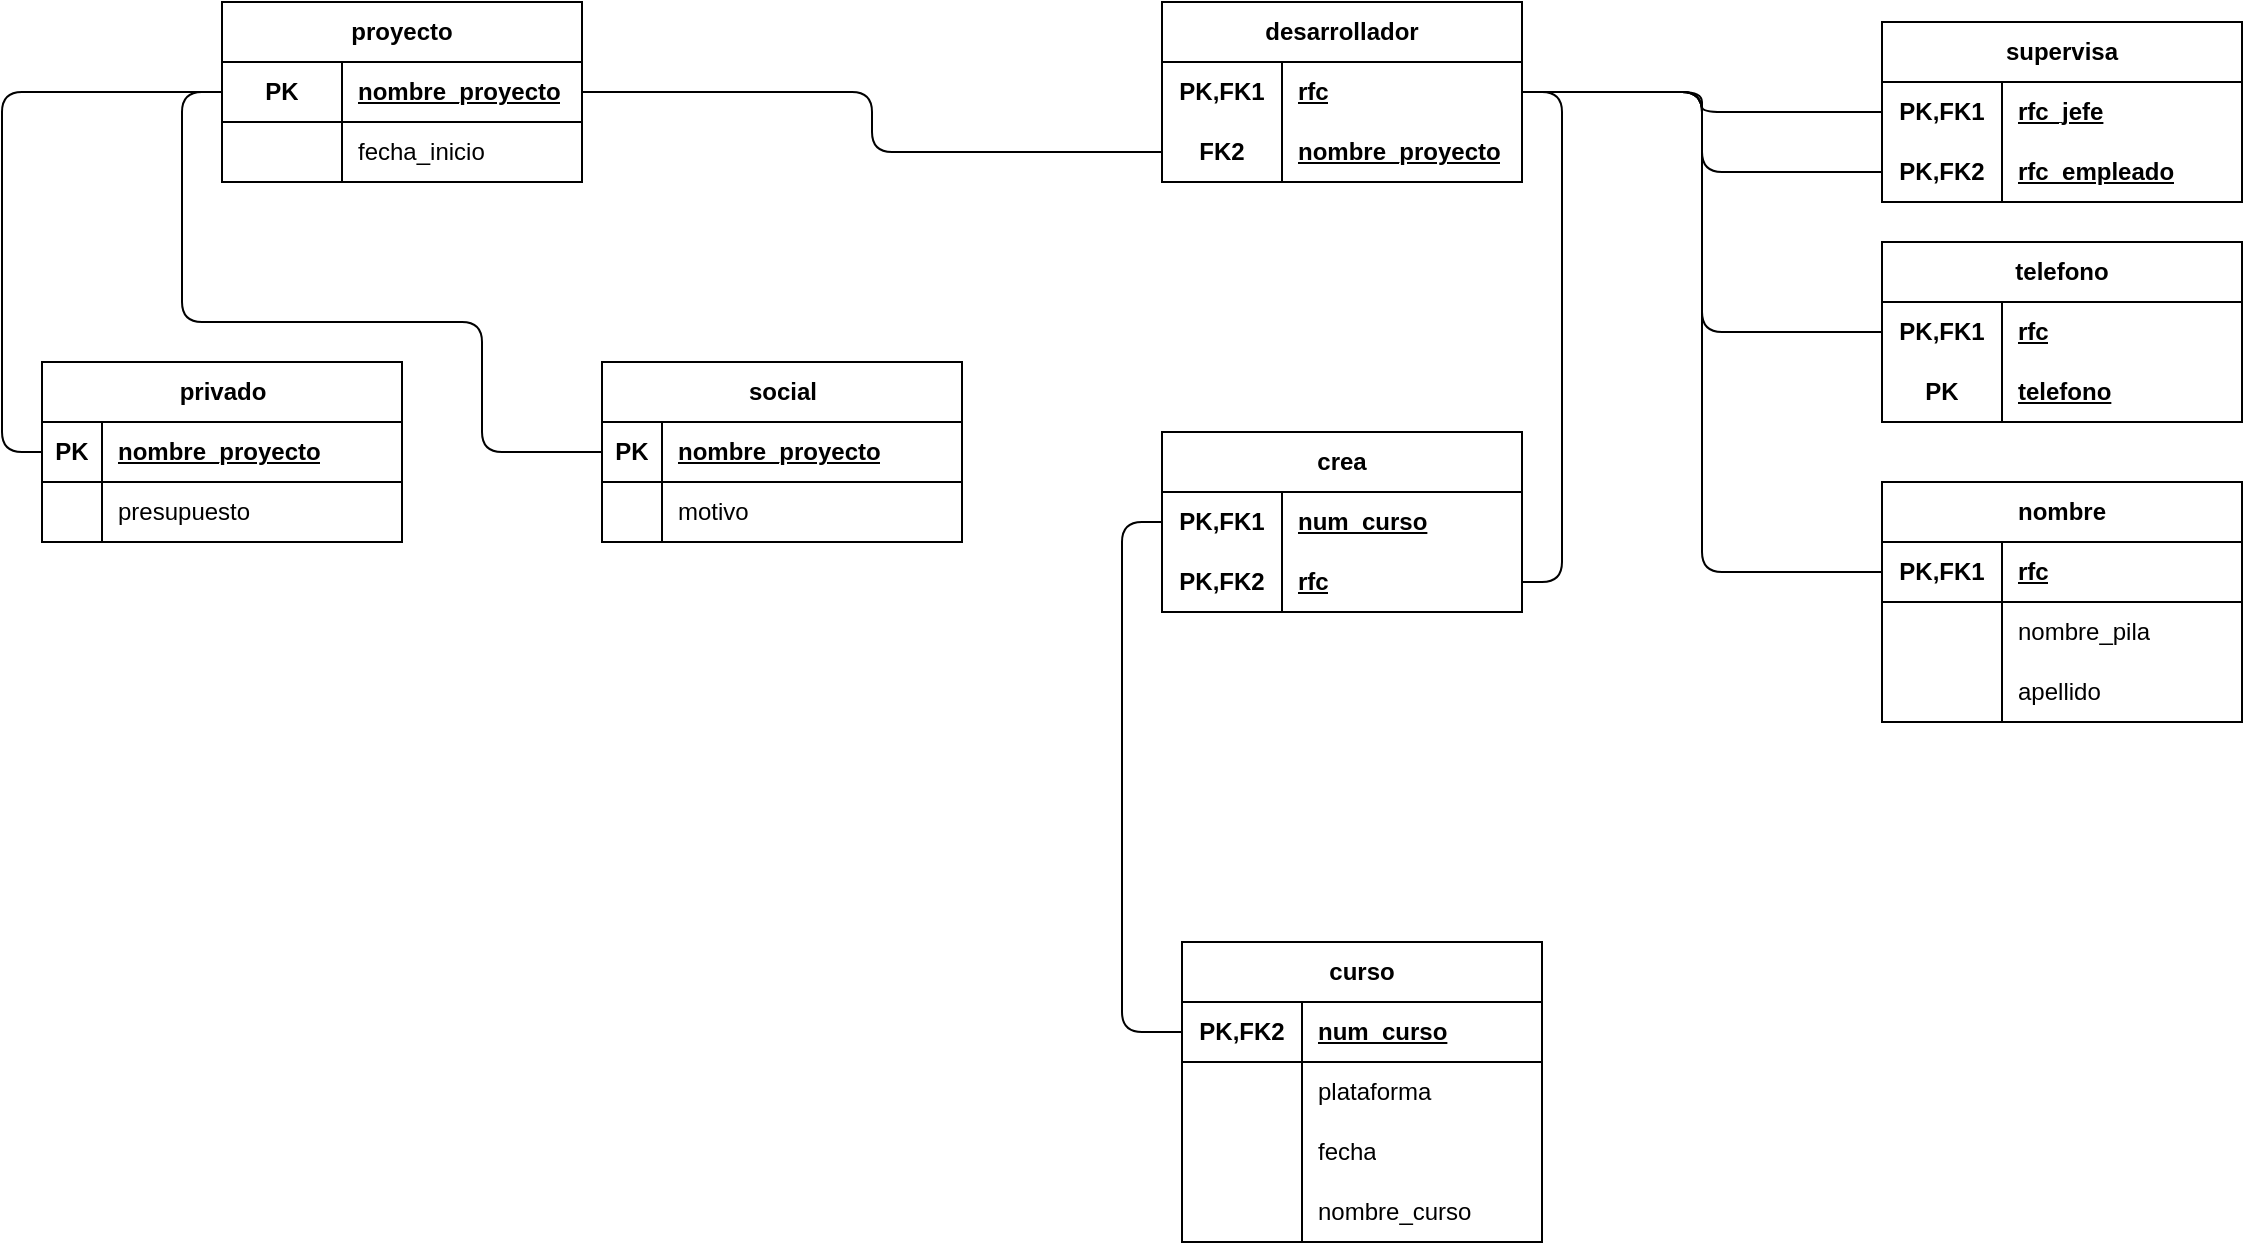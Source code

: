 <mxfile version="24.6.4" type="github">
  <diagram name="Page-1" id="hgh61pcMqSlINX2_QWBn">
    <mxGraphModel dx="1434" dy="789" grid="1" gridSize="10" guides="1" tooltips="1" connect="1" arrows="1" fold="1" page="1" pageScale="1" pageWidth="850" pageHeight="1100" math="0" shadow="0">
      <root>
        <mxCell id="0" />
        <mxCell id="1" parent="0" />
        <mxCell id="mCcrClOhop8i0jQjY_OR-14" value="curso" style="shape=table;startSize=30;container=1;collapsible=1;childLayout=tableLayout;fixedRows=1;rowLines=0;fontStyle=1;align=center;resizeLast=1;html=1;whiteSpace=wrap;" vertex="1" parent="1">
          <mxGeometry x="680" y="650" width="180" height="150" as="geometry" />
        </mxCell>
        <mxCell id="mCcrClOhop8i0jQjY_OR-18" value="" style="shape=tableRow;horizontal=0;startSize=0;swimlaneHead=0;swimlaneBody=0;fillColor=none;collapsible=0;dropTarget=0;points=[[0,0.5],[1,0.5]];portConstraint=eastwest;top=0;left=0;right=0;bottom=1;html=1;" vertex="1" parent="mCcrClOhop8i0jQjY_OR-14">
          <mxGeometry y="30" width="180" height="30" as="geometry" />
        </mxCell>
        <mxCell id="mCcrClOhop8i0jQjY_OR-19" value="PK,FK2" style="shape=partialRectangle;connectable=0;fillColor=none;top=0;left=0;bottom=0;right=0;fontStyle=1;overflow=hidden;html=1;whiteSpace=wrap;" vertex="1" parent="mCcrClOhop8i0jQjY_OR-18">
          <mxGeometry width="60" height="30" as="geometry">
            <mxRectangle width="60" height="30" as="alternateBounds" />
          </mxGeometry>
        </mxCell>
        <mxCell id="mCcrClOhop8i0jQjY_OR-20" value="num_curso" style="shape=partialRectangle;connectable=0;fillColor=none;top=0;left=0;bottom=0;right=0;align=left;spacingLeft=6;fontStyle=5;overflow=hidden;html=1;whiteSpace=wrap;" vertex="1" parent="mCcrClOhop8i0jQjY_OR-18">
          <mxGeometry x="60" width="120" height="30" as="geometry">
            <mxRectangle width="120" height="30" as="alternateBounds" />
          </mxGeometry>
        </mxCell>
        <mxCell id="mCcrClOhop8i0jQjY_OR-21" value="" style="shape=tableRow;horizontal=0;startSize=0;swimlaneHead=0;swimlaneBody=0;fillColor=none;collapsible=0;dropTarget=0;points=[[0,0.5],[1,0.5]];portConstraint=eastwest;top=0;left=0;right=0;bottom=0;html=1;" vertex="1" parent="mCcrClOhop8i0jQjY_OR-14">
          <mxGeometry y="60" width="180" height="30" as="geometry" />
        </mxCell>
        <mxCell id="mCcrClOhop8i0jQjY_OR-22" value="" style="shape=partialRectangle;connectable=0;fillColor=none;top=0;left=0;bottom=0;right=0;editable=1;overflow=hidden;html=1;whiteSpace=wrap;" vertex="1" parent="mCcrClOhop8i0jQjY_OR-21">
          <mxGeometry width="60" height="30" as="geometry">
            <mxRectangle width="60" height="30" as="alternateBounds" />
          </mxGeometry>
        </mxCell>
        <mxCell id="mCcrClOhop8i0jQjY_OR-23" value="plataforma" style="shape=partialRectangle;connectable=0;fillColor=none;top=0;left=0;bottom=0;right=0;align=left;spacingLeft=6;overflow=hidden;html=1;whiteSpace=wrap;" vertex="1" parent="mCcrClOhop8i0jQjY_OR-21">
          <mxGeometry x="60" width="120" height="30" as="geometry">
            <mxRectangle width="120" height="30" as="alternateBounds" />
          </mxGeometry>
        </mxCell>
        <mxCell id="mCcrClOhop8i0jQjY_OR-24" value="" style="shape=tableRow;horizontal=0;startSize=0;swimlaneHead=0;swimlaneBody=0;fillColor=none;collapsible=0;dropTarget=0;points=[[0,0.5],[1,0.5]];portConstraint=eastwest;top=0;left=0;right=0;bottom=0;html=1;" vertex="1" parent="mCcrClOhop8i0jQjY_OR-14">
          <mxGeometry y="90" width="180" height="30" as="geometry" />
        </mxCell>
        <mxCell id="mCcrClOhop8i0jQjY_OR-25" value="" style="shape=partialRectangle;connectable=0;fillColor=none;top=0;left=0;bottom=0;right=0;editable=1;overflow=hidden;html=1;whiteSpace=wrap;" vertex="1" parent="mCcrClOhop8i0jQjY_OR-24">
          <mxGeometry width="60" height="30" as="geometry">
            <mxRectangle width="60" height="30" as="alternateBounds" />
          </mxGeometry>
        </mxCell>
        <mxCell id="mCcrClOhop8i0jQjY_OR-26" value="fecha" style="shape=partialRectangle;connectable=0;fillColor=none;top=0;left=0;bottom=0;right=0;align=left;spacingLeft=6;overflow=hidden;html=1;whiteSpace=wrap;" vertex="1" parent="mCcrClOhop8i0jQjY_OR-24">
          <mxGeometry x="60" width="120" height="30" as="geometry">
            <mxRectangle width="120" height="30" as="alternateBounds" />
          </mxGeometry>
        </mxCell>
        <mxCell id="mCcrClOhop8i0jQjY_OR-141" value="" style="shape=tableRow;horizontal=0;startSize=0;swimlaneHead=0;swimlaneBody=0;fillColor=none;collapsible=0;dropTarget=0;points=[[0,0.5],[1,0.5]];portConstraint=eastwest;top=0;left=0;right=0;bottom=0;html=1;" vertex="1" parent="mCcrClOhop8i0jQjY_OR-14">
          <mxGeometry y="120" width="180" height="30" as="geometry" />
        </mxCell>
        <mxCell id="mCcrClOhop8i0jQjY_OR-142" value="" style="shape=partialRectangle;connectable=0;fillColor=none;top=0;left=0;bottom=0;right=0;editable=1;overflow=hidden;html=1;whiteSpace=wrap;" vertex="1" parent="mCcrClOhop8i0jQjY_OR-141">
          <mxGeometry width="60" height="30" as="geometry">
            <mxRectangle width="60" height="30" as="alternateBounds" />
          </mxGeometry>
        </mxCell>
        <mxCell id="mCcrClOhop8i0jQjY_OR-143" value="nombre_curso" style="shape=partialRectangle;connectable=0;fillColor=none;top=0;left=0;bottom=0;right=0;align=left;spacingLeft=6;overflow=hidden;html=1;whiteSpace=wrap;" vertex="1" parent="mCcrClOhop8i0jQjY_OR-141">
          <mxGeometry x="60" width="120" height="30" as="geometry">
            <mxRectangle width="120" height="30" as="alternateBounds" />
          </mxGeometry>
        </mxCell>
        <mxCell id="mCcrClOhop8i0jQjY_OR-27" value="proyecto" style="shape=table;startSize=30;container=1;collapsible=1;childLayout=tableLayout;fixedRows=1;rowLines=0;fontStyle=1;align=center;resizeLast=1;html=1;whiteSpace=wrap;" vertex="1" parent="1">
          <mxGeometry x="200" y="180" width="180" height="90" as="geometry" />
        </mxCell>
        <mxCell id="mCcrClOhop8i0jQjY_OR-31" value="" style="shape=tableRow;horizontal=0;startSize=0;swimlaneHead=0;swimlaneBody=0;fillColor=none;collapsible=0;dropTarget=0;points=[[0,0.5],[1,0.5]];portConstraint=eastwest;top=0;left=0;right=0;bottom=1;html=1;" vertex="1" parent="mCcrClOhop8i0jQjY_OR-27">
          <mxGeometry y="30" width="180" height="30" as="geometry" />
        </mxCell>
        <mxCell id="mCcrClOhop8i0jQjY_OR-32" value="PK" style="shape=partialRectangle;connectable=0;fillColor=none;top=0;left=0;bottom=0;right=0;fontStyle=1;overflow=hidden;html=1;whiteSpace=wrap;" vertex="1" parent="mCcrClOhop8i0jQjY_OR-31">
          <mxGeometry width="60" height="30" as="geometry">
            <mxRectangle width="60" height="30" as="alternateBounds" />
          </mxGeometry>
        </mxCell>
        <mxCell id="mCcrClOhop8i0jQjY_OR-33" value="nombre_proyecto" style="shape=partialRectangle;connectable=0;fillColor=none;top=0;left=0;bottom=0;right=0;align=left;spacingLeft=6;fontStyle=5;overflow=hidden;html=1;whiteSpace=wrap;" vertex="1" parent="mCcrClOhop8i0jQjY_OR-31">
          <mxGeometry x="60" width="120" height="30" as="geometry">
            <mxRectangle width="120" height="30" as="alternateBounds" />
          </mxGeometry>
        </mxCell>
        <mxCell id="mCcrClOhop8i0jQjY_OR-34" value="" style="shape=tableRow;horizontal=0;startSize=0;swimlaneHead=0;swimlaneBody=0;fillColor=none;collapsible=0;dropTarget=0;points=[[0,0.5],[1,0.5]];portConstraint=eastwest;top=0;left=0;right=0;bottom=0;html=1;" vertex="1" parent="mCcrClOhop8i0jQjY_OR-27">
          <mxGeometry y="60" width="180" height="30" as="geometry" />
        </mxCell>
        <mxCell id="mCcrClOhop8i0jQjY_OR-35" value="" style="shape=partialRectangle;connectable=0;fillColor=none;top=0;left=0;bottom=0;right=0;editable=1;overflow=hidden;html=1;whiteSpace=wrap;" vertex="1" parent="mCcrClOhop8i0jQjY_OR-34">
          <mxGeometry width="60" height="30" as="geometry">
            <mxRectangle width="60" height="30" as="alternateBounds" />
          </mxGeometry>
        </mxCell>
        <mxCell id="mCcrClOhop8i0jQjY_OR-36" value="fecha_inicio" style="shape=partialRectangle;connectable=0;fillColor=none;top=0;left=0;bottom=0;right=0;align=left;spacingLeft=6;overflow=hidden;html=1;whiteSpace=wrap;" vertex="1" parent="mCcrClOhop8i0jQjY_OR-34">
          <mxGeometry x="60" width="120" height="30" as="geometry">
            <mxRectangle width="120" height="30" as="alternateBounds" />
          </mxGeometry>
        </mxCell>
        <mxCell id="mCcrClOhop8i0jQjY_OR-53" value="supervisa" style="shape=table;startSize=30;container=1;collapsible=1;childLayout=tableLayout;fixedRows=1;rowLines=0;fontStyle=1;align=center;resizeLast=1;html=1;whiteSpace=wrap;" vertex="1" parent="1">
          <mxGeometry x="1030" y="190" width="180" height="90" as="geometry" />
        </mxCell>
        <mxCell id="mCcrClOhop8i0jQjY_OR-54" value="" style="shape=tableRow;horizontal=0;startSize=0;swimlaneHead=0;swimlaneBody=0;fillColor=none;collapsible=0;dropTarget=0;points=[[0,0.5],[1,0.5]];portConstraint=eastwest;top=0;left=0;right=0;bottom=0;html=1;" vertex="1" parent="mCcrClOhop8i0jQjY_OR-53">
          <mxGeometry y="30" width="180" height="30" as="geometry" />
        </mxCell>
        <mxCell id="mCcrClOhop8i0jQjY_OR-55" value="PK,FK1" style="shape=partialRectangle;connectable=0;fillColor=none;top=0;left=0;bottom=0;right=0;fontStyle=1;overflow=hidden;html=1;whiteSpace=wrap;" vertex="1" parent="mCcrClOhop8i0jQjY_OR-54">
          <mxGeometry width="60" height="30" as="geometry">
            <mxRectangle width="60" height="30" as="alternateBounds" />
          </mxGeometry>
        </mxCell>
        <mxCell id="mCcrClOhop8i0jQjY_OR-56" value="rfc_jefe" style="shape=partialRectangle;connectable=0;fillColor=none;top=0;left=0;bottom=0;right=0;align=left;spacingLeft=6;fontStyle=5;overflow=hidden;html=1;whiteSpace=wrap;" vertex="1" parent="mCcrClOhop8i0jQjY_OR-54">
          <mxGeometry x="60" width="120" height="30" as="geometry">
            <mxRectangle width="120" height="30" as="alternateBounds" />
          </mxGeometry>
        </mxCell>
        <mxCell id="mCcrClOhop8i0jQjY_OR-57" value="" style="shape=tableRow;horizontal=0;startSize=0;swimlaneHead=0;swimlaneBody=0;fillColor=none;collapsible=0;dropTarget=0;points=[[0,0.5],[1,0.5]];portConstraint=eastwest;top=0;left=0;right=0;bottom=1;html=1;" vertex="1" parent="mCcrClOhop8i0jQjY_OR-53">
          <mxGeometry y="60" width="180" height="30" as="geometry" />
        </mxCell>
        <mxCell id="mCcrClOhop8i0jQjY_OR-58" value="PK,FK2" style="shape=partialRectangle;connectable=0;fillColor=none;top=0;left=0;bottom=0;right=0;fontStyle=1;overflow=hidden;html=1;whiteSpace=wrap;" vertex="1" parent="mCcrClOhop8i0jQjY_OR-57">
          <mxGeometry width="60" height="30" as="geometry">
            <mxRectangle width="60" height="30" as="alternateBounds" />
          </mxGeometry>
        </mxCell>
        <mxCell id="mCcrClOhop8i0jQjY_OR-59" value="rfc_empleado" style="shape=partialRectangle;connectable=0;fillColor=none;top=0;left=0;bottom=0;right=0;align=left;spacingLeft=6;fontStyle=5;overflow=hidden;html=1;whiteSpace=wrap;" vertex="1" parent="mCcrClOhop8i0jQjY_OR-57">
          <mxGeometry x="60" width="120" height="30" as="geometry">
            <mxRectangle width="120" height="30" as="alternateBounds" />
          </mxGeometry>
        </mxCell>
        <mxCell id="mCcrClOhop8i0jQjY_OR-66" style="edgeStyle=orthogonalEdgeStyle;rounded=1;orthogonalLoop=1;jettySize=auto;html=1;exitX=1;exitY=0.5;exitDx=0;exitDy=0;entryX=0;entryY=0.5;entryDx=0;entryDy=0;curved=0;endArrow=none;endFill=0;" edge="1" parent="1" source="mCcrClOhop8i0jQjY_OR-99" target="mCcrClOhop8i0jQjY_OR-54">
          <mxGeometry relative="1" as="geometry">
            <mxPoint x="880" y="235" as="sourcePoint" />
          </mxGeometry>
        </mxCell>
        <mxCell id="mCcrClOhop8i0jQjY_OR-67" style="edgeStyle=orthogonalEdgeStyle;rounded=1;orthogonalLoop=1;jettySize=auto;html=1;exitX=1;exitY=0.5;exitDx=0;exitDy=0;entryX=0;entryY=0.5;entryDx=0;entryDy=0;curved=0;endArrow=none;endFill=0;" edge="1" parent="1" source="mCcrClOhop8i0jQjY_OR-99" target="mCcrClOhop8i0jQjY_OR-57">
          <mxGeometry relative="1" as="geometry">
            <mxPoint x="880" y="235" as="sourcePoint" />
          </mxGeometry>
        </mxCell>
        <mxCell id="mCcrClOhop8i0jQjY_OR-68" value="telefono" style="shape=table;startSize=30;container=1;collapsible=1;childLayout=tableLayout;fixedRows=1;rowLines=0;fontStyle=1;align=center;resizeLast=1;html=1;whiteSpace=wrap;" vertex="1" parent="1">
          <mxGeometry x="1030" y="300" width="180" height="90" as="geometry" />
        </mxCell>
        <mxCell id="mCcrClOhop8i0jQjY_OR-69" value="" style="shape=tableRow;horizontal=0;startSize=0;swimlaneHead=0;swimlaneBody=0;fillColor=none;collapsible=0;dropTarget=0;points=[[0,0.5],[1,0.5]];portConstraint=eastwest;top=0;left=0;right=0;bottom=0;html=1;" vertex="1" parent="mCcrClOhop8i0jQjY_OR-68">
          <mxGeometry y="30" width="180" height="30" as="geometry" />
        </mxCell>
        <mxCell id="mCcrClOhop8i0jQjY_OR-70" value="PK,FK1" style="shape=partialRectangle;connectable=0;fillColor=none;top=0;left=0;bottom=0;right=0;fontStyle=1;overflow=hidden;html=1;whiteSpace=wrap;" vertex="1" parent="mCcrClOhop8i0jQjY_OR-69">
          <mxGeometry width="60" height="30" as="geometry">
            <mxRectangle width="60" height="30" as="alternateBounds" />
          </mxGeometry>
        </mxCell>
        <mxCell id="mCcrClOhop8i0jQjY_OR-71" value="rfc" style="shape=partialRectangle;connectable=0;fillColor=none;top=0;left=0;bottom=0;right=0;align=left;spacingLeft=6;fontStyle=5;overflow=hidden;html=1;whiteSpace=wrap;" vertex="1" parent="mCcrClOhop8i0jQjY_OR-69">
          <mxGeometry x="60" width="120" height="30" as="geometry">
            <mxRectangle width="120" height="30" as="alternateBounds" />
          </mxGeometry>
        </mxCell>
        <mxCell id="mCcrClOhop8i0jQjY_OR-72" value="" style="shape=tableRow;horizontal=0;startSize=0;swimlaneHead=0;swimlaneBody=0;fillColor=none;collapsible=0;dropTarget=0;points=[[0,0.5],[1,0.5]];portConstraint=eastwest;top=0;left=0;right=0;bottom=1;html=1;" vertex="1" parent="mCcrClOhop8i0jQjY_OR-68">
          <mxGeometry y="60" width="180" height="30" as="geometry" />
        </mxCell>
        <mxCell id="mCcrClOhop8i0jQjY_OR-73" value="PK" style="shape=partialRectangle;connectable=0;fillColor=none;top=0;left=0;bottom=0;right=0;fontStyle=1;overflow=hidden;html=1;whiteSpace=wrap;" vertex="1" parent="mCcrClOhop8i0jQjY_OR-72">
          <mxGeometry width="60" height="30" as="geometry">
            <mxRectangle width="60" height="30" as="alternateBounds" />
          </mxGeometry>
        </mxCell>
        <mxCell id="mCcrClOhop8i0jQjY_OR-74" value="telefono" style="shape=partialRectangle;connectable=0;fillColor=none;top=0;left=0;bottom=0;right=0;align=left;spacingLeft=6;fontStyle=5;overflow=hidden;html=1;whiteSpace=wrap;" vertex="1" parent="mCcrClOhop8i0jQjY_OR-72">
          <mxGeometry x="60" width="120" height="30" as="geometry">
            <mxRectangle width="120" height="30" as="alternateBounds" />
          </mxGeometry>
        </mxCell>
        <mxCell id="mCcrClOhop8i0jQjY_OR-81" style="edgeStyle=orthogonalEdgeStyle;rounded=1;orthogonalLoop=1;jettySize=auto;html=1;exitX=1;exitY=0.5;exitDx=0;exitDy=0;entryX=0;entryY=0.5;entryDx=0;entryDy=0;curved=0;endArrow=none;endFill=0;" edge="1" parent="1" source="mCcrClOhop8i0jQjY_OR-99" target="mCcrClOhop8i0jQjY_OR-69">
          <mxGeometry relative="1" as="geometry">
            <mxPoint x="880" y="235" as="sourcePoint" />
          </mxGeometry>
        </mxCell>
        <mxCell id="mCcrClOhop8i0jQjY_OR-98" value="desarrollador" style="shape=table;startSize=30;container=1;collapsible=1;childLayout=tableLayout;fixedRows=1;rowLines=0;fontStyle=1;align=center;resizeLast=1;html=1;whiteSpace=wrap;" vertex="1" parent="1">
          <mxGeometry x="670" y="180" width="180" height="90" as="geometry" />
        </mxCell>
        <mxCell id="mCcrClOhop8i0jQjY_OR-99" value="" style="shape=tableRow;horizontal=0;startSize=0;swimlaneHead=0;swimlaneBody=0;fillColor=none;collapsible=0;dropTarget=0;points=[[0,0.5],[1,0.5]];portConstraint=eastwest;top=0;left=0;right=0;bottom=0;html=1;" vertex="1" parent="mCcrClOhop8i0jQjY_OR-98">
          <mxGeometry y="30" width="180" height="30" as="geometry" />
        </mxCell>
        <mxCell id="mCcrClOhop8i0jQjY_OR-100" value="PK,FK1" style="shape=partialRectangle;connectable=0;fillColor=none;top=0;left=0;bottom=0;right=0;fontStyle=1;overflow=hidden;html=1;whiteSpace=wrap;" vertex="1" parent="mCcrClOhop8i0jQjY_OR-99">
          <mxGeometry width="60" height="30" as="geometry">
            <mxRectangle width="60" height="30" as="alternateBounds" />
          </mxGeometry>
        </mxCell>
        <mxCell id="mCcrClOhop8i0jQjY_OR-101" value="rfc" style="shape=partialRectangle;connectable=0;fillColor=none;top=0;left=0;bottom=0;right=0;align=left;spacingLeft=6;fontStyle=5;overflow=hidden;html=1;whiteSpace=wrap;" vertex="1" parent="mCcrClOhop8i0jQjY_OR-99">
          <mxGeometry x="60" width="120" height="30" as="geometry">
            <mxRectangle width="120" height="30" as="alternateBounds" />
          </mxGeometry>
        </mxCell>
        <mxCell id="mCcrClOhop8i0jQjY_OR-102" value="" style="shape=tableRow;horizontal=0;startSize=0;swimlaneHead=0;swimlaneBody=0;fillColor=none;collapsible=0;dropTarget=0;points=[[0,0.5],[1,0.5]];portConstraint=eastwest;top=0;left=0;right=0;bottom=1;html=1;" vertex="1" parent="mCcrClOhop8i0jQjY_OR-98">
          <mxGeometry y="60" width="180" height="30" as="geometry" />
        </mxCell>
        <mxCell id="mCcrClOhop8i0jQjY_OR-103" value="FK2" style="shape=partialRectangle;connectable=0;fillColor=none;top=0;left=0;bottom=0;right=0;fontStyle=1;overflow=hidden;html=1;whiteSpace=wrap;" vertex="1" parent="mCcrClOhop8i0jQjY_OR-102">
          <mxGeometry width="60" height="30" as="geometry">
            <mxRectangle width="60" height="30" as="alternateBounds" />
          </mxGeometry>
        </mxCell>
        <mxCell id="mCcrClOhop8i0jQjY_OR-104" value="nombre_proyecto" style="shape=partialRectangle;connectable=0;fillColor=none;top=0;left=0;bottom=0;right=0;align=left;spacingLeft=6;fontStyle=5;overflow=hidden;html=1;whiteSpace=wrap;" vertex="1" parent="mCcrClOhop8i0jQjY_OR-102">
          <mxGeometry x="60" width="120" height="30" as="geometry">
            <mxRectangle width="120" height="30" as="alternateBounds" />
          </mxGeometry>
        </mxCell>
        <mxCell id="mCcrClOhop8i0jQjY_OR-111" style="edgeStyle=orthogonalEdgeStyle;rounded=1;orthogonalLoop=1;jettySize=auto;html=1;exitX=1;exitY=0.5;exitDx=0;exitDy=0;entryX=0;entryY=0.5;entryDx=0;entryDy=0;curved=0;endArrow=none;endFill=0;" edge="1" parent="1" source="mCcrClOhop8i0jQjY_OR-31" target="mCcrClOhop8i0jQjY_OR-102">
          <mxGeometry relative="1" as="geometry" />
        </mxCell>
        <mxCell id="mCcrClOhop8i0jQjY_OR-112" value="nombre" style="shape=table;startSize=30;container=1;collapsible=1;childLayout=tableLayout;fixedRows=1;rowLines=0;fontStyle=1;align=center;resizeLast=1;html=1;whiteSpace=wrap;" vertex="1" parent="1">
          <mxGeometry x="1030" y="420" width="180" height="120" as="geometry" />
        </mxCell>
        <mxCell id="mCcrClOhop8i0jQjY_OR-116" value="" style="shape=tableRow;horizontal=0;startSize=0;swimlaneHead=0;swimlaneBody=0;fillColor=none;collapsible=0;dropTarget=0;points=[[0,0.5],[1,0.5]];portConstraint=eastwest;top=0;left=0;right=0;bottom=1;html=1;" vertex="1" parent="mCcrClOhop8i0jQjY_OR-112">
          <mxGeometry y="30" width="180" height="30" as="geometry" />
        </mxCell>
        <mxCell id="mCcrClOhop8i0jQjY_OR-117" value="PK,FK1" style="shape=partialRectangle;connectable=0;fillColor=none;top=0;left=0;bottom=0;right=0;fontStyle=1;overflow=hidden;html=1;whiteSpace=wrap;" vertex="1" parent="mCcrClOhop8i0jQjY_OR-116">
          <mxGeometry width="60" height="30" as="geometry">
            <mxRectangle width="60" height="30" as="alternateBounds" />
          </mxGeometry>
        </mxCell>
        <mxCell id="mCcrClOhop8i0jQjY_OR-118" value="rfc" style="shape=partialRectangle;connectable=0;fillColor=none;top=0;left=0;bottom=0;right=0;align=left;spacingLeft=6;fontStyle=5;overflow=hidden;html=1;whiteSpace=wrap;" vertex="1" parent="mCcrClOhop8i0jQjY_OR-116">
          <mxGeometry x="60" width="120" height="30" as="geometry">
            <mxRectangle width="120" height="30" as="alternateBounds" />
          </mxGeometry>
        </mxCell>
        <mxCell id="mCcrClOhop8i0jQjY_OR-119" value="" style="shape=tableRow;horizontal=0;startSize=0;swimlaneHead=0;swimlaneBody=0;fillColor=none;collapsible=0;dropTarget=0;points=[[0,0.5],[1,0.5]];portConstraint=eastwest;top=0;left=0;right=0;bottom=0;html=1;" vertex="1" parent="mCcrClOhop8i0jQjY_OR-112">
          <mxGeometry y="60" width="180" height="30" as="geometry" />
        </mxCell>
        <mxCell id="mCcrClOhop8i0jQjY_OR-120" value="" style="shape=partialRectangle;connectable=0;fillColor=none;top=0;left=0;bottom=0;right=0;editable=1;overflow=hidden;html=1;whiteSpace=wrap;" vertex="1" parent="mCcrClOhop8i0jQjY_OR-119">
          <mxGeometry width="60" height="30" as="geometry">
            <mxRectangle width="60" height="30" as="alternateBounds" />
          </mxGeometry>
        </mxCell>
        <mxCell id="mCcrClOhop8i0jQjY_OR-121" value="nombre_pila" style="shape=partialRectangle;connectable=0;fillColor=none;top=0;left=0;bottom=0;right=0;align=left;spacingLeft=6;overflow=hidden;html=1;whiteSpace=wrap;" vertex="1" parent="mCcrClOhop8i0jQjY_OR-119">
          <mxGeometry x="60" width="120" height="30" as="geometry">
            <mxRectangle width="120" height="30" as="alternateBounds" />
          </mxGeometry>
        </mxCell>
        <mxCell id="mCcrClOhop8i0jQjY_OR-122" value="" style="shape=tableRow;horizontal=0;startSize=0;swimlaneHead=0;swimlaneBody=0;fillColor=none;collapsible=0;dropTarget=0;points=[[0,0.5],[1,0.5]];portConstraint=eastwest;top=0;left=0;right=0;bottom=0;html=1;" vertex="1" parent="mCcrClOhop8i0jQjY_OR-112">
          <mxGeometry y="90" width="180" height="30" as="geometry" />
        </mxCell>
        <mxCell id="mCcrClOhop8i0jQjY_OR-123" value="" style="shape=partialRectangle;connectable=0;fillColor=none;top=0;left=0;bottom=0;right=0;editable=1;overflow=hidden;html=1;whiteSpace=wrap;" vertex="1" parent="mCcrClOhop8i0jQjY_OR-122">
          <mxGeometry width="60" height="30" as="geometry">
            <mxRectangle width="60" height="30" as="alternateBounds" />
          </mxGeometry>
        </mxCell>
        <mxCell id="mCcrClOhop8i0jQjY_OR-124" value="apellido" style="shape=partialRectangle;connectable=0;fillColor=none;top=0;left=0;bottom=0;right=0;align=left;spacingLeft=6;overflow=hidden;html=1;whiteSpace=wrap;" vertex="1" parent="mCcrClOhop8i0jQjY_OR-122">
          <mxGeometry x="60" width="120" height="30" as="geometry">
            <mxRectangle width="120" height="30" as="alternateBounds" />
          </mxGeometry>
        </mxCell>
        <mxCell id="mCcrClOhop8i0jQjY_OR-125" style="edgeStyle=orthogonalEdgeStyle;rounded=1;orthogonalLoop=1;jettySize=auto;html=1;exitX=1;exitY=0.5;exitDx=0;exitDy=0;entryX=0;entryY=0.5;entryDx=0;entryDy=0;curved=0;endArrow=none;endFill=0;" edge="1" parent="1" source="mCcrClOhop8i0jQjY_OR-99" target="mCcrClOhop8i0jQjY_OR-116">
          <mxGeometry relative="1" as="geometry" />
        </mxCell>
        <mxCell id="mCcrClOhop8i0jQjY_OR-126" value="crea" style="shape=table;startSize=30;container=1;collapsible=1;childLayout=tableLayout;fixedRows=1;rowLines=0;fontStyle=1;align=center;resizeLast=1;html=1;whiteSpace=wrap;" vertex="1" parent="1">
          <mxGeometry x="670" y="395" width="180" height="90" as="geometry" />
        </mxCell>
        <mxCell id="mCcrClOhop8i0jQjY_OR-127" value="" style="shape=tableRow;horizontal=0;startSize=0;swimlaneHead=0;swimlaneBody=0;fillColor=none;collapsible=0;dropTarget=0;points=[[0,0.5],[1,0.5]];portConstraint=eastwest;top=0;left=0;right=0;bottom=0;html=1;" vertex="1" parent="mCcrClOhop8i0jQjY_OR-126">
          <mxGeometry y="30" width="180" height="30" as="geometry" />
        </mxCell>
        <mxCell id="mCcrClOhop8i0jQjY_OR-128" value="PK,FK1" style="shape=partialRectangle;connectable=0;fillColor=none;top=0;left=0;bottom=0;right=0;fontStyle=1;overflow=hidden;html=1;whiteSpace=wrap;" vertex="1" parent="mCcrClOhop8i0jQjY_OR-127">
          <mxGeometry width="60" height="30" as="geometry">
            <mxRectangle width="60" height="30" as="alternateBounds" />
          </mxGeometry>
        </mxCell>
        <mxCell id="mCcrClOhop8i0jQjY_OR-129" value="num_curso" style="shape=partialRectangle;connectable=0;fillColor=none;top=0;left=0;bottom=0;right=0;align=left;spacingLeft=6;fontStyle=5;overflow=hidden;html=1;whiteSpace=wrap;" vertex="1" parent="mCcrClOhop8i0jQjY_OR-127">
          <mxGeometry x="60" width="120" height="30" as="geometry">
            <mxRectangle width="120" height="30" as="alternateBounds" />
          </mxGeometry>
        </mxCell>
        <mxCell id="mCcrClOhop8i0jQjY_OR-130" value="" style="shape=tableRow;horizontal=0;startSize=0;swimlaneHead=0;swimlaneBody=0;fillColor=none;collapsible=0;dropTarget=0;points=[[0,0.5],[1,0.5]];portConstraint=eastwest;top=0;left=0;right=0;bottom=1;html=1;" vertex="1" parent="mCcrClOhop8i0jQjY_OR-126">
          <mxGeometry y="60" width="180" height="30" as="geometry" />
        </mxCell>
        <mxCell id="mCcrClOhop8i0jQjY_OR-131" value="PK,FK2" style="shape=partialRectangle;connectable=0;fillColor=none;top=0;left=0;bottom=0;right=0;fontStyle=1;overflow=hidden;html=1;whiteSpace=wrap;" vertex="1" parent="mCcrClOhop8i0jQjY_OR-130">
          <mxGeometry width="60" height="30" as="geometry">
            <mxRectangle width="60" height="30" as="alternateBounds" />
          </mxGeometry>
        </mxCell>
        <mxCell id="mCcrClOhop8i0jQjY_OR-132" value="rfc" style="shape=partialRectangle;connectable=0;fillColor=none;top=0;left=0;bottom=0;right=0;align=left;spacingLeft=6;fontStyle=5;overflow=hidden;html=1;whiteSpace=wrap;" vertex="1" parent="mCcrClOhop8i0jQjY_OR-130">
          <mxGeometry x="60" width="120" height="30" as="geometry">
            <mxRectangle width="120" height="30" as="alternateBounds" />
          </mxGeometry>
        </mxCell>
        <mxCell id="mCcrClOhop8i0jQjY_OR-139" style="edgeStyle=orthogonalEdgeStyle;rounded=1;orthogonalLoop=1;jettySize=auto;html=1;exitX=1;exitY=0.5;exitDx=0;exitDy=0;entryX=1;entryY=0.5;entryDx=0;entryDy=0;curved=0;endArrow=none;endFill=0;" edge="1" parent="1" source="mCcrClOhop8i0jQjY_OR-130" target="mCcrClOhop8i0jQjY_OR-99">
          <mxGeometry relative="1" as="geometry" />
        </mxCell>
        <mxCell id="mCcrClOhop8i0jQjY_OR-140" style="edgeStyle=orthogonalEdgeStyle;rounded=1;orthogonalLoop=1;jettySize=auto;html=1;exitX=0;exitY=0.5;exitDx=0;exitDy=0;entryX=0;entryY=0.5;entryDx=0;entryDy=0;curved=0;endArrow=none;endFill=0;" edge="1" parent="1" source="mCcrClOhop8i0jQjY_OR-127" target="mCcrClOhop8i0jQjY_OR-18">
          <mxGeometry relative="1" as="geometry">
            <mxPoint x="680" y="695" as="targetPoint" />
          </mxGeometry>
        </mxCell>
        <mxCell id="mCcrClOhop8i0jQjY_OR-144" value="social" style="shape=table;startSize=30;container=1;collapsible=1;childLayout=tableLayout;fixedRows=1;rowLines=0;fontStyle=1;align=center;resizeLast=1;html=1;" vertex="1" parent="1">
          <mxGeometry x="390" y="360" width="180" height="90" as="geometry" />
        </mxCell>
        <mxCell id="mCcrClOhop8i0jQjY_OR-145" value="" style="shape=tableRow;horizontal=0;startSize=0;swimlaneHead=0;swimlaneBody=0;fillColor=none;collapsible=0;dropTarget=0;points=[[0,0.5],[1,0.5]];portConstraint=eastwest;top=0;left=0;right=0;bottom=1;" vertex="1" parent="mCcrClOhop8i0jQjY_OR-144">
          <mxGeometry y="30" width="180" height="30" as="geometry" />
        </mxCell>
        <mxCell id="mCcrClOhop8i0jQjY_OR-146" value="PK" style="shape=partialRectangle;connectable=0;fillColor=none;top=0;left=0;bottom=0;right=0;fontStyle=1;overflow=hidden;whiteSpace=wrap;html=1;" vertex="1" parent="mCcrClOhop8i0jQjY_OR-145">
          <mxGeometry width="30" height="30" as="geometry">
            <mxRectangle width="30" height="30" as="alternateBounds" />
          </mxGeometry>
        </mxCell>
        <mxCell id="mCcrClOhop8i0jQjY_OR-147" value="nombre_proyecto" style="shape=partialRectangle;connectable=0;fillColor=none;top=0;left=0;bottom=0;right=0;align=left;spacingLeft=6;fontStyle=5;overflow=hidden;whiteSpace=wrap;html=1;" vertex="1" parent="mCcrClOhop8i0jQjY_OR-145">
          <mxGeometry x="30" width="150" height="30" as="geometry">
            <mxRectangle width="150" height="30" as="alternateBounds" />
          </mxGeometry>
        </mxCell>
        <mxCell id="mCcrClOhop8i0jQjY_OR-148" value="" style="shape=tableRow;horizontal=0;startSize=0;swimlaneHead=0;swimlaneBody=0;fillColor=none;collapsible=0;dropTarget=0;points=[[0,0.5],[1,0.5]];portConstraint=eastwest;top=0;left=0;right=0;bottom=0;" vertex="1" parent="mCcrClOhop8i0jQjY_OR-144">
          <mxGeometry y="60" width="180" height="30" as="geometry" />
        </mxCell>
        <mxCell id="mCcrClOhop8i0jQjY_OR-149" value="" style="shape=partialRectangle;connectable=0;fillColor=none;top=0;left=0;bottom=0;right=0;editable=1;overflow=hidden;whiteSpace=wrap;html=1;" vertex="1" parent="mCcrClOhop8i0jQjY_OR-148">
          <mxGeometry width="30" height="30" as="geometry">
            <mxRectangle width="30" height="30" as="alternateBounds" />
          </mxGeometry>
        </mxCell>
        <mxCell id="mCcrClOhop8i0jQjY_OR-150" value="motivo" style="shape=partialRectangle;connectable=0;fillColor=none;top=0;left=0;bottom=0;right=0;align=left;spacingLeft=6;overflow=hidden;whiteSpace=wrap;html=1;" vertex="1" parent="mCcrClOhop8i0jQjY_OR-148">
          <mxGeometry x="30" width="150" height="30" as="geometry">
            <mxRectangle width="150" height="30" as="alternateBounds" />
          </mxGeometry>
        </mxCell>
        <mxCell id="mCcrClOhop8i0jQjY_OR-157" value="privado" style="shape=table;startSize=30;container=1;collapsible=1;childLayout=tableLayout;fixedRows=1;rowLines=0;fontStyle=1;align=center;resizeLast=1;html=1;" vertex="1" parent="1">
          <mxGeometry x="110" y="360" width="180" height="90" as="geometry" />
        </mxCell>
        <mxCell id="mCcrClOhop8i0jQjY_OR-158" value="" style="shape=tableRow;horizontal=0;startSize=0;swimlaneHead=0;swimlaneBody=0;fillColor=none;collapsible=0;dropTarget=0;points=[[0,0.5],[1,0.5]];portConstraint=eastwest;top=0;left=0;right=0;bottom=1;" vertex="1" parent="mCcrClOhop8i0jQjY_OR-157">
          <mxGeometry y="30" width="180" height="30" as="geometry" />
        </mxCell>
        <mxCell id="mCcrClOhop8i0jQjY_OR-159" value="PK" style="shape=partialRectangle;connectable=0;fillColor=none;top=0;left=0;bottom=0;right=0;fontStyle=1;overflow=hidden;whiteSpace=wrap;html=1;" vertex="1" parent="mCcrClOhop8i0jQjY_OR-158">
          <mxGeometry width="30" height="30" as="geometry">
            <mxRectangle width="30" height="30" as="alternateBounds" />
          </mxGeometry>
        </mxCell>
        <mxCell id="mCcrClOhop8i0jQjY_OR-160" value="nombre_proyecto" style="shape=partialRectangle;connectable=0;fillColor=none;top=0;left=0;bottom=0;right=0;align=left;spacingLeft=6;fontStyle=5;overflow=hidden;whiteSpace=wrap;html=1;" vertex="1" parent="mCcrClOhop8i0jQjY_OR-158">
          <mxGeometry x="30" width="150" height="30" as="geometry">
            <mxRectangle width="150" height="30" as="alternateBounds" />
          </mxGeometry>
        </mxCell>
        <mxCell id="mCcrClOhop8i0jQjY_OR-161" value="" style="shape=tableRow;horizontal=0;startSize=0;swimlaneHead=0;swimlaneBody=0;fillColor=none;collapsible=0;dropTarget=0;points=[[0,0.5],[1,0.5]];portConstraint=eastwest;top=0;left=0;right=0;bottom=0;" vertex="1" parent="mCcrClOhop8i0jQjY_OR-157">
          <mxGeometry y="60" width="180" height="30" as="geometry" />
        </mxCell>
        <mxCell id="mCcrClOhop8i0jQjY_OR-162" value="" style="shape=partialRectangle;connectable=0;fillColor=none;top=0;left=0;bottom=0;right=0;editable=1;overflow=hidden;whiteSpace=wrap;html=1;" vertex="1" parent="mCcrClOhop8i0jQjY_OR-161">
          <mxGeometry width="30" height="30" as="geometry">
            <mxRectangle width="30" height="30" as="alternateBounds" />
          </mxGeometry>
        </mxCell>
        <mxCell id="mCcrClOhop8i0jQjY_OR-163" value="presupuesto" style="shape=partialRectangle;connectable=0;fillColor=none;top=0;left=0;bottom=0;right=0;align=left;spacingLeft=6;overflow=hidden;whiteSpace=wrap;html=1;" vertex="1" parent="mCcrClOhop8i0jQjY_OR-161">
          <mxGeometry x="30" width="150" height="30" as="geometry">
            <mxRectangle width="150" height="30" as="alternateBounds" />
          </mxGeometry>
        </mxCell>
        <mxCell id="mCcrClOhop8i0jQjY_OR-170" style="edgeStyle=orthogonalEdgeStyle;rounded=1;orthogonalLoop=1;jettySize=auto;html=1;exitX=0;exitY=0.5;exitDx=0;exitDy=0;entryX=0;entryY=0.5;entryDx=0;entryDy=0;curved=0;endArrow=none;endFill=0;" edge="1" parent="1" source="mCcrClOhop8i0jQjY_OR-158" target="mCcrClOhop8i0jQjY_OR-31">
          <mxGeometry relative="1" as="geometry" />
        </mxCell>
        <mxCell id="mCcrClOhop8i0jQjY_OR-171" style="edgeStyle=orthogonalEdgeStyle;rounded=1;orthogonalLoop=1;jettySize=auto;html=1;exitX=0;exitY=0.5;exitDx=0;exitDy=0;entryX=0;entryY=0.5;entryDx=0;entryDy=0;curved=0;endArrow=none;endFill=0;" edge="1" parent="1" source="mCcrClOhop8i0jQjY_OR-145" target="mCcrClOhop8i0jQjY_OR-31">
          <mxGeometry relative="1" as="geometry">
            <Array as="points">
              <mxPoint x="330" y="405" />
              <mxPoint x="330" y="340" />
              <mxPoint x="180" y="340" />
              <mxPoint x="180" y="225" />
            </Array>
          </mxGeometry>
        </mxCell>
      </root>
    </mxGraphModel>
  </diagram>
</mxfile>
